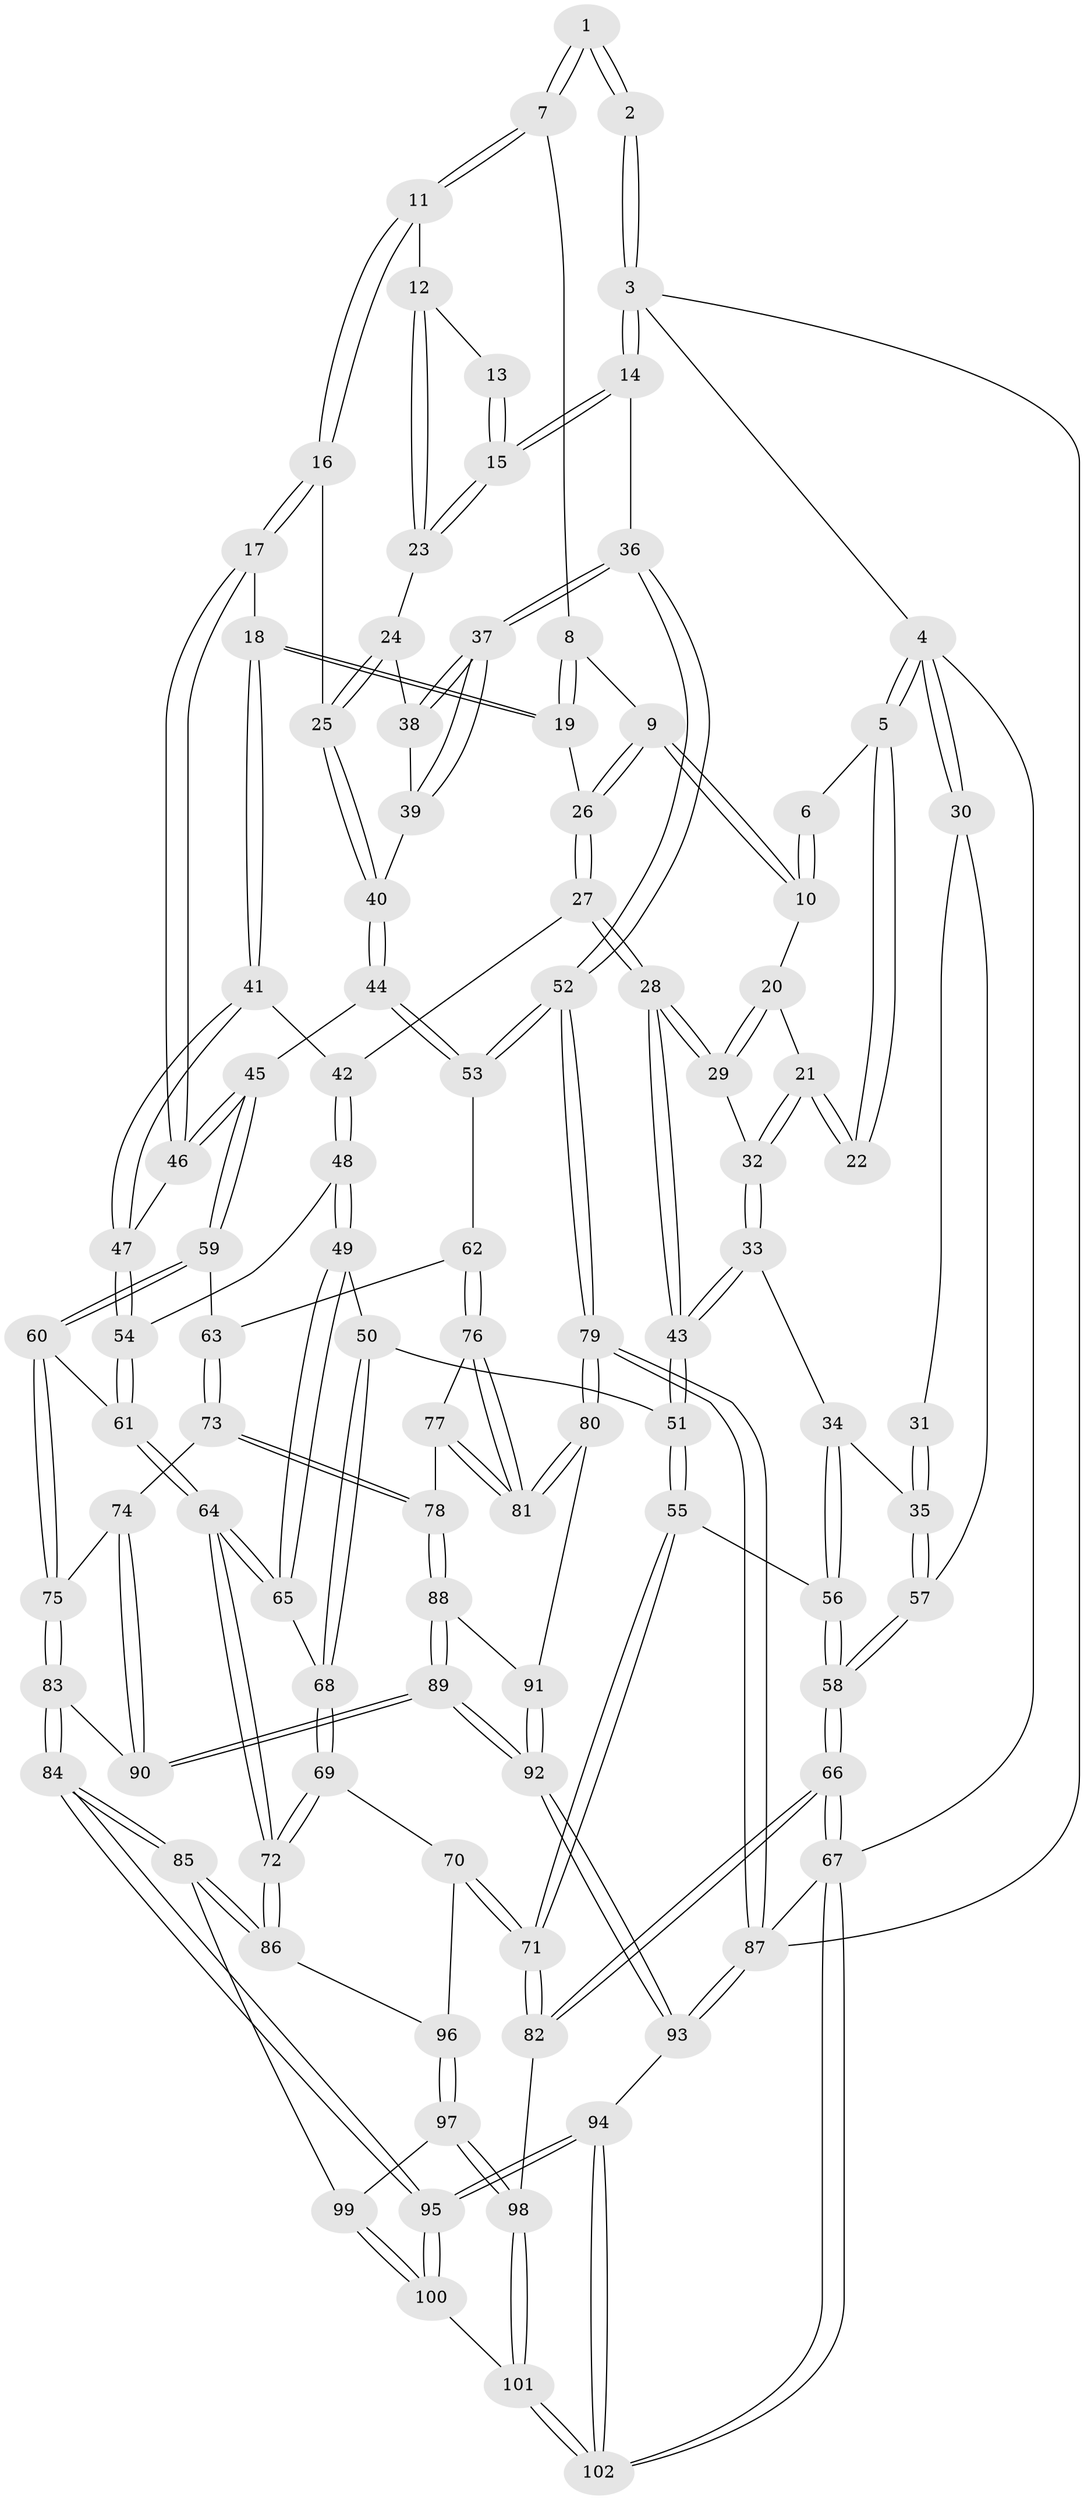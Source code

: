 // Generated by graph-tools (version 1.1) at 2025/11/02/27/25 16:11:58]
// undirected, 102 vertices, 252 edges
graph export_dot {
graph [start="1"]
  node [color=gray90,style=filled];
  1 [pos="+0.6134606416324891+0"];
  2 [pos="+1+0"];
  3 [pos="+1+0"];
  4 [pos="+0+0"];
  5 [pos="+0.0021386158855521554+0"];
  6 [pos="+0.3181610672878531+0"];
  7 [pos="+0.6162547896325306+0"];
  8 [pos="+0.5897728143472987+0"];
  9 [pos="+0.4459215643032502+0.17537563289096375"];
  10 [pos="+0.3577362543944505+0.1511994660378265"];
  11 [pos="+0.7112621647699238+0.05795156580263998"];
  12 [pos="+0.8631696222886854+0.10395783211658519"];
  13 [pos="+0.9290189437543597+0.046490331772846165"];
  14 [pos="+1+0.2532244586429553"];
  15 [pos="+1+0.19445507302897944"];
  16 [pos="+0.6891975659912322+0.21312114012712524"];
  17 [pos="+0.6698150798741902+0.22920948550195075"];
  18 [pos="+0.5723474969008727+0.2500283098493694"];
  19 [pos="+0.553079562679951+0.23772285593001627"];
  20 [pos="+0.34746358670103356+0.15584438640257517"];
  21 [pos="+0.16292024575152222+0.13685291904251415"];
  22 [pos="+0.15360932977003428+0.12717638055651417"];
  23 [pos="+0.9050240093129799+0.18657265852257296"];
  24 [pos="+0.8994510806732907+0.1945795960813304"];
  25 [pos="+0.7840034973054956+0.2624438500029558"];
  26 [pos="+0.45492757317359295+0.19118416992529555"];
  27 [pos="+0.4022679453959559+0.31783422292719815"];
  28 [pos="+0.3289416794494246+0.35523169316697273"];
  29 [pos="+0.3039415308637263+0.2730261525039057"];
  30 [pos="+0+0.1279133977344912"];
  31 [pos="+0.08953288442073558+0.1833886089526776"];
  32 [pos="+0.1832357248307533+0.21629026465559284"];
  33 [pos="+0.16385509719533245+0.3160955195924266"];
  34 [pos="+0.043134736128133136+0.36618650919172235"];
  35 [pos="+0+0.3381252795372073"];
  36 [pos="+1+0.415129489715349"];
  37 [pos="+1+0.3764951289643256"];
  38 [pos="+0.9090018448067891+0.28294101485378426"];
  39 [pos="+0.8420730119177177+0.34352711244193557"];
  40 [pos="+0.82434562295454+0.34880473306527726"];
  41 [pos="+0.5296246986821584+0.37442407616972073"];
  42 [pos="+0.43720567871519017+0.3340791501229928"];
  43 [pos="+0.29866775791947875+0.4123371719971302"];
  44 [pos="+0.8099711093750638+0.40048931169646873"];
  45 [pos="+0.7486729406374705+0.44261375046026075"];
  46 [pos="+0.6786244372035878+0.3745613678729813"];
  47 [pos="+0.5396934930815127+0.4151513455852671"];
  48 [pos="+0.4349896700074575+0.48984513404878716"];
  49 [pos="+0.4114762558705721+0.49582182124681445"];
  50 [pos="+0.30460333650616356+0.46028357848844226"];
  51 [pos="+0.30024837638938096+0.4584441175266687"];
  52 [pos="+1+0.4847667982222852"];
  53 [pos="+1+0.5292295396560354"];
  54 [pos="+0.5288283854289193+0.4672882580339085"];
  55 [pos="+0.18695148824589614+0.5602544613001756"];
  56 [pos="+0.13204763272462916+0.5102109516148046"];
  57 [pos="+0+0.34224088457737667"];
  58 [pos="+0+0.5327356022240983"];
  59 [pos="+0.72006392819244+0.5365305926103463"];
  60 [pos="+0.6636187907336938+0.5804350816765539"];
  61 [pos="+0.633282848933819+0.5821948372903027"];
  62 [pos="+0.9574407393693324+0.5726353858282437"];
  63 [pos="+0.9071713584174544+0.5879764277875424"];
  64 [pos="+0.5373165016435978+0.6944570135222311"];
  65 [pos="+0.42719661365660827+0.6024576304818043"];
  66 [pos="+0+0.8348609969517218"];
  67 [pos="+0+1"];
  68 [pos="+0.37125023600560797+0.6415319112575787"];
  69 [pos="+0.3573399530322528+0.6577918488600801"];
  70 [pos="+0.2817248853461806+0.7072854882925793"];
  71 [pos="+0.16693217288449877+0.6793160171559404"];
  72 [pos="+0.529810678060784+0.7217273799721419"];
  73 [pos="+0.8488655136972735+0.6782328459195932"];
  74 [pos="+0.7871880632272173+0.6853134872394467"];
  75 [pos="+0.7069262359069465+0.645995549955158"];
  76 [pos="+0.9532652156101826+0.6172801310176838"];
  77 [pos="+0.8996347218363471+0.7224129721280118"];
  78 [pos="+0.8581598587785756+0.7115856251556859"];
  79 [pos="+1+1"];
  80 [pos="+0.9587638737792904+0.7794011747931242"];
  81 [pos="+0.9452047201878162+0.7414554874032419"];
  82 [pos="+0.08382886665617025+0.7584883935214769"];
  83 [pos="+0.7097975112202007+0.7473335276910241"];
  84 [pos="+0.6181782848085072+0.879439233000462"];
  85 [pos="+0.562361822816878+0.8193333694665901"];
  86 [pos="+0.5269698636580372+0.7406534639602305"];
  87 [pos="+1+1"];
  88 [pos="+0.8550667426870585+0.7320719694046456"];
  89 [pos="+0.7961427607497564+0.7801085498531827"];
  90 [pos="+0.7838196395982973+0.7652315824045965"];
  91 [pos="+0.8788477034613702+0.7672077403508002"];
  92 [pos="+0.8095458480594391+0.886364566267358"];
  93 [pos="+0.7918448536553028+1"];
  94 [pos="+0.7655299066458404+1"];
  95 [pos="+0.6973985598738001+1"];
  96 [pos="+0.362100628567601+0.7729971671296761"];
  97 [pos="+0.35770161208204515+0.8965580112141798"];
  98 [pos="+0.27044507704466425+0.9752745425173645"];
  99 [pos="+0.38952343266282463+0.8993133000202961"];
  100 [pos="+0.4712597021302644+0.9639678345383265"];
  101 [pos="+0.2708638631845544+1"];
  102 [pos="+0.25055276508502866+1"];
  1 -- 2;
  1 -- 2;
  1 -- 7;
  1 -- 7;
  2 -- 3;
  2 -- 3;
  3 -- 4;
  3 -- 14;
  3 -- 14;
  3 -- 87;
  4 -- 5;
  4 -- 5;
  4 -- 30;
  4 -- 30;
  4 -- 67;
  5 -- 6;
  5 -- 22;
  5 -- 22;
  6 -- 10;
  6 -- 10;
  7 -- 8;
  7 -- 11;
  7 -- 11;
  8 -- 9;
  8 -- 19;
  8 -- 19;
  9 -- 10;
  9 -- 10;
  9 -- 26;
  9 -- 26;
  10 -- 20;
  11 -- 12;
  11 -- 16;
  11 -- 16;
  12 -- 13;
  12 -- 23;
  12 -- 23;
  13 -- 15;
  13 -- 15;
  14 -- 15;
  14 -- 15;
  14 -- 36;
  15 -- 23;
  15 -- 23;
  16 -- 17;
  16 -- 17;
  16 -- 25;
  17 -- 18;
  17 -- 46;
  17 -- 46;
  18 -- 19;
  18 -- 19;
  18 -- 41;
  18 -- 41;
  19 -- 26;
  20 -- 21;
  20 -- 29;
  20 -- 29;
  21 -- 22;
  21 -- 22;
  21 -- 32;
  21 -- 32;
  23 -- 24;
  24 -- 25;
  24 -- 25;
  24 -- 38;
  25 -- 40;
  25 -- 40;
  26 -- 27;
  26 -- 27;
  27 -- 28;
  27 -- 28;
  27 -- 42;
  28 -- 29;
  28 -- 29;
  28 -- 43;
  28 -- 43;
  29 -- 32;
  30 -- 31;
  30 -- 57;
  31 -- 35;
  31 -- 35;
  32 -- 33;
  32 -- 33;
  33 -- 34;
  33 -- 43;
  33 -- 43;
  34 -- 35;
  34 -- 56;
  34 -- 56;
  35 -- 57;
  35 -- 57;
  36 -- 37;
  36 -- 37;
  36 -- 52;
  36 -- 52;
  37 -- 38;
  37 -- 38;
  37 -- 39;
  37 -- 39;
  38 -- 39;
  39 -- 40;
  40 -- 44;
  40 -- 44;
  41 -- 42;
  41 -- 47;
  41 -- 47;
  42 -- 48;
  42 -- 48;
  43 -- 51;
  43 -- 51;
  44 -- 45;
  44 -- 53;
  44 -- 53;
  45 -- 46;
  45 -- 46;
  45 -- 59;
  45 -- 59;
  46 -- 47;
  47 -- 54;
  47 -- 54;
  48 -- 49;
  48 -- 49;
  48 -- 54;
  49 -- 50;
  49 -- 65;
  49 -- 65;
  50 -- 51;
  50 -- 68;
  50 -- 68;
  51 -- 55;
  51 -- 55;
  52 -- 53;
  52 -- 53;
  52 -- 79;
  52 -- 79;
  53 -- 62;
  54 -- 61;
  54 -- 61;
  55 -- 56;
  55 -- 71;
  55 -- 71;
  56 -- 58;
  56 -- 58;
  57 -- 58;
  57 -- 58;
  58 -- 66;
  58 -- 66;
  59 -- 60;
  59 -- 60;
  59 -- 63;
  60 -- 61;
  60 -- 75;
  60 -- 75;
  61 -- 64;
  61 -- 64;
  62 -- 63;
  62 -- 76;
  62 -- 76;
  63 -- 73;
  63 -- 73;
  64 -- 65;
  64 -- 65;
  64 -- 72;
  64 -- 72;
  65 -- 68;
  66 -- 67;
  66 -- 67;
  66 -- 82;
  66 -- 82;
  67 -- 102;
  67 -- 102;
  67 -- 87;
  68 -- 69;
  68 -- 69;
  69 -- 70;
  69 -- 72;
  69 -- 72;
  70 -- 71;
  70 -- 71;
  70 -- 96;
  71 -- 82;
  71 -- 82;
  72 -- 86;
  72 -- 86;
  73 -- 74;
  73 -- 78;
  73 -- 78;
  74 -- 75;
  74 -- 90;
  74 -- 90;
  75 -- 83;
  75 -- 83;
  76 -- 77;
  76 -- 81;
  76 -- 81;
  77 -- 78;
  77 -- 81;
  77 -- 81;
  78 -- 88;
  78 -- 88;
  79 -- 80;
  79 -- 80;
  79 -- 87;
  79 -- 87;
  80 -- 81;
  80 -- 81;
  80 -- 91;
  82 -- 98;
  83 -- 84;
  83 -- 84;
  83 -- 90;
  84 -- 85;
  84 -- 85;
  84 -- 95;
  84 -- 95;
  85 -- 86;
  85 -- 86;
  85 -- 99;
  86 -- 96;
  87 -- 93;
  87 -- 93;
  88 -- 89;
  88 -- 89;
  88 -- 91;
  89 -- 90;
  89 -- 90;
  89 -- 92;
  89 -- 92;
  91 -- 92;
  91 -- 92;
  92 -- 93;
  92 -- 93;
  93 -- 94;
  94 -- 95;
  94 -- 95;
  94 -- 102;
  94 -- 102;
  95 -- 100;
  95 -- 100;
  96 -- 97;
  96 -- 97;
  97 -- 98;
  97 -- 98;
  97 -- 99;
  98 -- 101;
  98 -- 101;
  99 -- 100;
  99 -- 100;
  100 -- 101;
  101 -- 102;
  101 -- 102;
}
